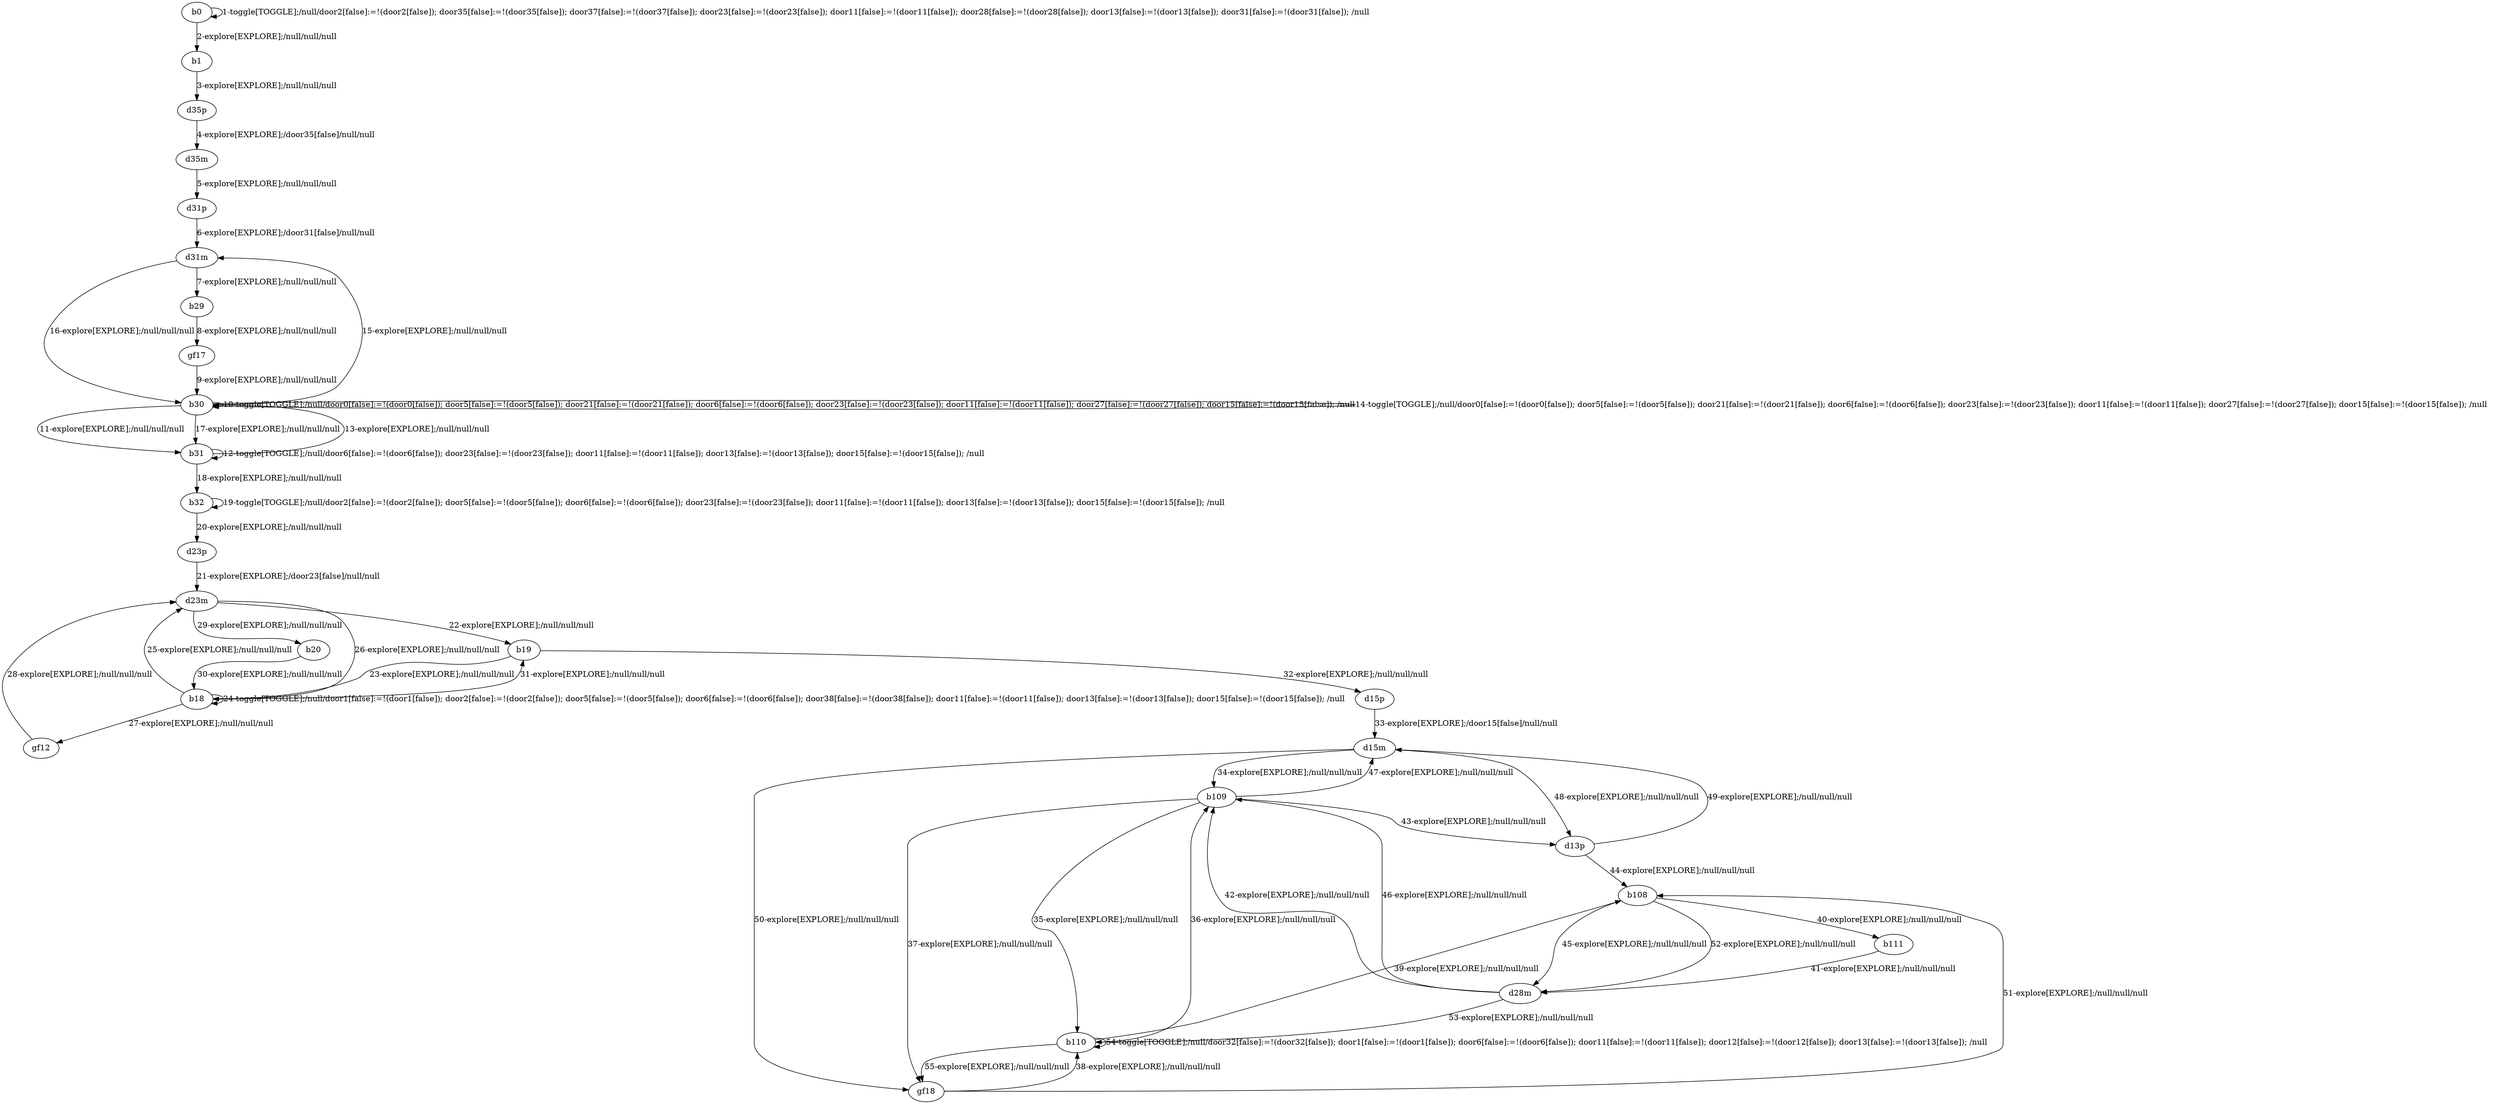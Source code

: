 # Total number of goals covered by this test: 1
# b110 --> gf18

digraph g {
"b0" -> "b0" [label = "1-toggle[TOGGLE];/null/door2[false]:=!(door2[false]); door35[false]:=!(door35[false]); door37[false]:=!(door37[false]); door23[false]:=!(door23[false]); door11[false]:=!(door11[false]); door28[false]:=!(door28[false]); door13[false]:=!(door13[false]); door31[false]:=!(door31[false]); /null"];
"b0" -> "b1" [label = "2-explore[EXPLORE];/null/null/null"];
"b1" -> "d35p" [label = "3-explore[EXPLORE];/null/null/null"];
"d35p" -> "d35m" [label = "4-explore[EXPLORE];/door35[false]/null/null"];
"d35m" -> "d31p" [label = "5-explore[EXPLORE];/null/null/null"];
"d31p" -> "d31m" [label = "6-explore[EXPLORE];/door31[false]/null/null"];
"d31m" -> "b29" [label = "7-explore[EXPLORE];/null/null/null"];
"b29" -> "gf17" [label = "8-explore[EXPLORE];/null/null/null"];
"gf17" -> "b30" [label = "9-explore[EXPLORE];/null/null/null"];
"b30" -> "b30" [label = "10-toggle[TOGGLE];/null/door0[false]:=!(door0[false]); door5[false]:=!(door5[false]); door21[false]:=!(door21[false]); door6[false]:=!(door6[false]); door23[false]:=!(door23[false]); door11[false]:=!(door11[false]); door27[false]:=!(door27[false]); door15[false]:=!(door15[false]); /null"];
"b30" -> "b31" [label = "11-explore[EXPLORE];/null/null/null"];
"b31" -> "b31" [label = "12-toggle[TOGGLE];/null/door6[false]:=!(door6[false]); door23[false]:=!(door23[false]); door11[false]:=!(door11[false]); door13[false]:=!(door13[false]); door15[false]:=!(door15[false]); /null"];
"b31" -> "b30" [label = "13-explore[EXPLORE];/null/null/null"];
"b30" -> "b30" [label = "14-toggle[TOGGLE];/null/door0[false]:=!(door0[false]); door5[false]:=!(door5[false]); door21[false]:=!(door21[false]); door6[false]:=!(door6[false]); door23[false]:=!(door23[false]); door11[false]:=!(door11[false]); door27[false]:=!(door27[false]); door15[false]:=!(door15[false]); /null"];
"b30" -> "d31m" [label = "15-explore[EXPLORE];/null/null/null"];
"d31m" -> "b30" [label = "16-explore[EXPLORE];/null/null/null"];
"b30" -> "b31" [label = "17-explore[EXPLORE];/null/null/null"];
"b31" -> "b32" [label = "18-explore[EXPLORE];/null/null/null"];
"b32" -> "b32" [label = "19-toggle[TOGGLE];/null/door2[false]:=!(door2[false]); door5[false]:=!(door5[false]); door6[false]:=!(door6[false]); door23[false]:=!(door23[false]); door11[false]:=!(door11[false]); door13[false]:=!(door13[false]); door15[false]:=!(door15[false]); /null"];
"b32" -> "d23p" [label = "20-explore[EXPLORE];/null/null/null"];
"d23p" -> "d23m" [label = "21-explore[EXPLORE];/door23[false]/null/null"];
"d23m" -> "b19" [label = "22-explore[EXPLORE];/null/null/null"];
"b19" -> "b18" [label = "23-explore[EXPLORE];/null/null/null"];
"b18" -> "b18" [label = "24-toggle[TOGGLE];/null/door1[false]:=!(door1[false]); door2[false]:=!(door2[false]); door5[false]:=!(door5[false]); door6[false]:=!(door6[false]); door38[false]:=!(door38[false]); door11[false]:=!(door11[false]); door13[false]:=!(door13[false]); door15[false]:=!(door15[false]); /null"];
"b18" -> "d23m" [label = "25-explore[EXPLORE];/null/null/null"];
"d23m" -> "b18" [label = "26-explore[EXPLORE];/null/null/null"];
"b18" -> "gf12" [label = "27-explore[EXPLORE];/null/null/null"];
"gf12" -> "d23m" [label = "28-explore[EXPLORE];/null/null/null"];
"d23m" -> "b20" [label = "29-explore[EXPLORE];/null/null/null"];
"b20" -> "b18" [label = "30-explore[EXPLORE];/null/null/null"];
"b18" -> "b19" [label = "31-explore[EXPLORE];/null/null/null"];
"b19" -> "d15p" [label = "32-explore[EXPLORE];/null/null/null"];
"d15p" -> "d15m" [label = "33-explore[EXPLORE];/door15[false]/null/null"];
"d15m" -> "b109" [label = "34-explore[EXPLORE];/null/null/null"];
"b109" -> "b110" [label = "35-explore[EXPLORE];/null/null/null"];
"b110" -> "b109" [label = "36-explore[EXPLORE];/null/null/null"];
"b109" -> "gf18" [label = "37-explore[EXPLORE];/null/null/null"];
"gf18" -> "b110" [label = "38-explore[EXPLORE];/null/null/null"];
"b110" -> "b108" [label = "39-explore[EXPLORE];/null/null/null"];
"b108" -> "b111" [label = "40-explore[EXPLORE];/null/null/null"];
"b111" -> "d28m" [label = "41-explore[EXPLORE];/null/null/null"];
"d28m" -> "b109" [label = "42-explore[EXPLORE];/null/null/null"];
"b109" -> "d13p" [label = "43-explore[EXPLORE];/null/null/null"];
"d13p" -> "b108" [label = "44-explore[EXPLORE];/null/null/null"];
"b108" -> "d28m" [label = "45-explore[EXPLORE];/null/null/null"];
"d28m" -> "b109" [label = "46-explore[EXPLORE];/null/null/null"];
"b109" -> "d15m" [label = "47-explore[EXPLORE];/null/null/null"];
"d15m" -> "d13p" [label = "48-explore[EXPLORE];/null/null/null"];
"d13p" -> "d15m" [label = "49-explore[EXPLORE];/null/null/null"];
"d15m" -> "gf18" [label = "50-explore[EXPLORE];/null/null/null"];
"gf18" -> "b108" [label = "51-explore[EXPLORE];/null/null/null"];
"b108" -> "d28m" [label = "52-explore[EXPLORE];/null/null/null"];
"d28m" -> "b110" [label = "53-explore[EXPLORE];/null/null/null"];
"b110" -> "b110" [label = "54-toggle[TOGGLE];/null/door32[false]:=!(door32[false]); door1[false]:=!(door1[false]); door6[false]:=!(door6[false]); door11[false]:=!(door11[false]); door12[false]:=!(door12[false]); door13[false]:=!(door13[false]); /null"];
"b110" -> "gf18" [label = "55-explore[EXPLORE];/null/null/null"];
}